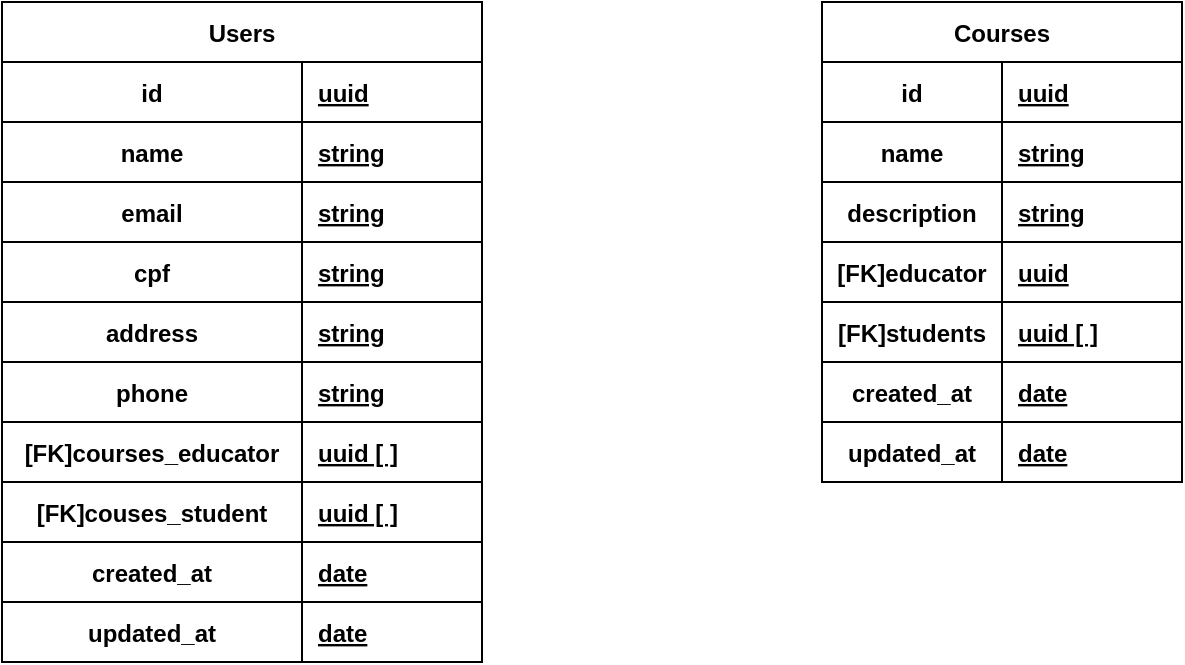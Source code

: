 <mxfile version="14.5.6" type="github">
  <diagram id="C5RBs43oDa-KdzZeNtuy" name="Page-1">
    <mxGraphModel dx="936" dy="500" grid="1" gridSize="10" guides="1" tooltips="1" connect="1" arrows="1" fold="1" page="1" pageScale="1" pageWidth="827" pageHeight="1169" math="0" shadow="0">
      <root>
        <mxCell id="WIyWlLk6GJQsqaUBKTNV-0" />
        <mxCell id="WIyWlLk6GJQsqaUBKTNV-1" parent="WIyWlLk6GJQsqaUBKTNV-0" />
        <mxCell id="lphjbVHuEzb35gzsoEak-91" value="Users" style="shape=table;startSize=30;container=1;collapsible=1;childLayout=tableLayout;fixedRows=1;rowLines=0;fontStyle=1;align=center;resizeLast=1;" vertex="1" parent="WIyWlLk6GJQsqaUBKTNV-1">
          <mxGeometry x="40" y="190" width="240" height="330" as="geometry" />
        </mxCell>
        <mxCell id="lphjbVHuEzb35gzsoEak-95" value="" style="shape=partialRectangle;collapsible=0;dropTarget=0;pointerEvents=0;fillColor=none;top=0;left=0;bottom=1;right=0;points=[[0,0.5],[1,0.5]];portConstraint=eastwest;" vertex="1" parent="lphjbVHuEzb35gzsoEak-91">
          <mxGeometry y="30" width="240" height="30" as="geometry" />
        </mxCell>
        <mxCell id="lphjbVHuEzb35gzsoEak-96" value="id" style="shape=partialRectangle;connectable=0;fillColor=none;top=0;left=0;bottom=0;right=0;fontStyle=1;overflow=hidden;" vertex="1" parent="lphjbVHuEzb35gzsoEak-95">
          <mxGeometry width="150" height="30" as="geometry" />
        </mxCell>
        <mxCell id="lphjbVHuEzb35gzsoEak-97" value="uuid" style="shape=partialRectangle;connectable=0;fillColor=none;top=0;left=0;bottom=0;right=0;align=left;spacingLeft=6;fontStyle=5;overflow=hidden;" vertex="1" parent="lphjbVHuEzb35gzsoEak-95">
          <mxGeometry x="150" width="90" height="30" as="geometry" />
        </mxCell>
        <mxCell id="lphjbVHuEzb35gzsoEak-107" value="" style="shape=partialRectangle;collapsible=0;dropTarget=0;pointerEvents=0;fillColor=none;top=0;left=0;bottom=1;right=0;points=[[0,0.5],[1,0.5]];portConstraint=eastwest;" vertex="1" parent="lphjbVHuEzb35gzsoEak-91">
          <mxGeometry y="60" width="240" height="30" as="geometry" />
        </mxCell>
        <mxCell id="lphjbVHuEzb35gzsoEak-108" value="name" style="shape=partialRectangle;connectable=0;fillColor=none;top=0;left=0;bottom=0;right=0;fontStyle=1;overflow=hidden;" vertex="1" parent="lphjbVHuEzb35gzsoEak-107">
          <mxGeometry width="150" height="30" as="geometry" />
        </mxCell>
        <mxCell id="lphjbVHuEzb35gzsoEak-109" value="string" style="shape=partialRectangle;connectable=0;fillColor=none;top=0;left=0;bottom=0;right=0;align=left;spacingLeft=6;fontStyle=5;overflow=hidden;" vertex="1" parent="lphjbVHuEzb35gzsoEak-107">
          <mxGeometry x="150" width="90" height="30" as="geometry" />
        </mxCell>
        <mxCell id="lphjbVHuEzb35gzsoEak-104" value="" style="shape=partialRectangle;collapsible=0;dropTarget=0;pointerEvents=0;fillColor=none;top=0;left=0;bottom=1;right=0;points=[[0,0.5],[1,0.5]];portConstraint=eastwest;" vertex="1" parent="lphjbVHuEzb35gzsoEak-91">
          <mxGeometry y="90" width="240" height="30" as="geometry" />
        </mxCell>
        <mxCell id="lphjbVHuEzb35gzsoEak-105" value="email" style="shape=partialRectangle;connectable=0;fillColor=none;top=0;left=0;bottom=0;right=0;fontStyle=1;overflow=hidden;" vertex="1" parent="lphjbVHuEzb35gzsoEak-104">
          <mxGeometry width="150" height="30" as="geometry" />
        </mxCell>
        <mxCell id="lphjbVHuEzb35gzsoEak-106" value="string" style="shape=partialRectangle;connectable=0;fillColor=none;top=0;left=0;bottom=0;right=0;align=left;spacingLeft=6;fontStyle=5;overflow=hidden;" vertex="1" parent="lphjbVHuEzb35gzsoEak-104">
          <mxGeometry x="150" width="90" height="30" as="geometry" />
        </mxCell>
        <mxCell id="lphjbVHuEzb35gzsoEak-110" value="" style="shape=partialRectangle;collapsible=0;dropTarget=0;pointerEvents=0;fillColor=none;top=0;left=0;bottom=1;right=0;points=[[0,0.5],[1,0.5]];portConstraint=eastwest;" vertex="1" parent="lphjbVHuEzb35gzsoEak-91">
          <mxGeometry y="120" width="240" height="30" as="geometry" />
        </mxCell>
        <mxCell id="lphjbVHuEzb35gzsoEak-111" value="cpf" style="shape=partialRectangle;connectable=0;fillColor=none;top=0;left=0;bottom=0;right=0;fontStyle=1;overflow=hidden;" vertex="1" parent="lphjbVHuEzb35gzsoEak-110">
          <mxGeometry width="150" height="30" as="geometry" />
        </mxCell>
        <mxCell id="lphjbVHuEzb35gzsoEak-112" value="string" style="shape=partialRectangle;connectable=0;fillColor=none;top=0;left=0;bottom=0;right=0;align=left;spacingLeft=6;fontStyle=5;overflow=hidden;" vertex="1" parent="lphjbVHuEzb35gzsoEak-110">
          <mxGeometry x="150" width="90" height="30" as="geometry" />
        </mxCell>
        <mxCell id="lphjbVHuEzb35gzsoEak-115" value="" style="shape=partialRectangle;collapsible=0;dropTarget=0;pointerEvents=0;fillColor=none;top=0;left=0;bottom=1;right=0;points=[[0,0.5],[1,0.5]];portConstraint=eastwest;" vertex="1" parent="lphjbVHuEzb35gzsoEak-91">
          <mxGeometry y="150" width="240" height="30" as="geometry" />
        </mxCell>
        <mxCell id="lphjbVHuEzb35gzsoEak-116" value="address" style="shape=partialRectangle;connectable=0;fillColor=none;top=0;left=0;bottom=0;right=0;fontStyle=1;overflow=hidden;" vertex="1" parent="lphjbVHuEzb35gzsoEak-115">
          <mxGeometry width="150" height="30" as="geometry" />
        </mxCell>
        <mxCell id="lphjbVHuEzb35gzsoEak-117" value="string" style="shape=partialRectangle;connectable=0;fillColor=none;top=0;left=0;bottom=0;right=0;align=left;spacingLeft=6;fontStyle=5;overflow=hidden;" vertex="1" parent="lphjbVHuEzb35gzsoEak-115">
          <mxGeometry x="150" width="90" height="30" as="geometry" />
        </mxCell>
        <mxCell id="lphjbVHuEzb35gzsoEak-118" value="" style="shape=partialRectangle;collapsible=0;dropTarget=0;pointerEvents=0;fillColor=none;top=0;left=0;bottom=1;right=0;points=[[0,0.5],[1,0.5]];portConstraint=eastwest;" vertex="1" parent="lphjbVHuEzb35gzsoEak-91">
          <mxGeometry y="180" width="240" height="30" as="geometry" />
        </mxCell>
        <mxCell id="lphjbVHuEzb35gzsoEak-119" value="phone" style="shape=partialRectangle;connectable=0;fillColor=none;top=0;left=0;bottom=0;right=0;fontStyle=1;overflow=hidden;" vertex="1" parent="lphjbVHuEzb35gzsoEak-118">
          <mxGeometry width="150" height="30" as="geometry" />
        </mxCell>
        <mxCell id="lphjbVHuEzb35gzsoEak-120" value="string" style="shape=partialRectangle;connectable=0;fillColor=none;top=0;left=0;bottom=0;right=0;align=left;spacingLeft=6;fontStyle=5;overflow=hidden;" vertex="1" parent="lphjbVHuEzb35gzsoEak-118">
          <mxGeometry x="150" width="90" height="30" as="geometry" />
        </mxCell>
        <mxCell id="lphjbVHuEzb35gzsoEak-190" value="" style="shape=partialRectangle;collapsible=0;dropTarget=0;pointerEvents=0;fillColor=none;top=0;left=0;bottom=1;right=0;points=[[0,0.5],[1,0.5]];portConstraint=eastwest;" vertex="1" parent="lphjbVHuEzb35gzsoEak-91">
          <mxGeometry y="210" width="240" height="30" as="geometry" />
        </mxCell>
        <mxCell id="lphjbVHuEzb35gzsoEak-191" value="[FK]courses_educator" style="shape=partialRectangle;connectable=0;fillColor=none;top=0;left=0;bottom=0;right=0;fontStyle=1;overflow=hidden;" vertex="1" parent="lphjbVHuEzb35gzsoEak-190">
          <mxGeometry width="150" height="30" as="geometry" />
        </mxCell>
        <mxCell id="lphjbVHuEzb35gzsoEak-192" value="uuid [ ]" style="shape=partialRectangle;connectable=0;fillColor=none;top=0;left=0;bottom=0;right=0;align=left;spacingLeft=6;fontStyle=5;overflow=hidden;" vertex="1" parent="lphjbVHuEzb35gzsoEak-190">
          <mxGeometry x="150" width="90" height="30" as="geometry" />
        </mxCell>
        <mxCell id="lphjbVHuEzb35gzsoEak-193" value="" style="shape=partialRectangle;collapsible=0;dropTarget=0;pointerEvents=0;fillColor=none;top=0;left=0;bottom=1;right=0;points=[[0,0.5],[1,0.5]];portConstraint=eastwest;" vertex="1" parent="lphjbVHuEzb35gzsoEak-91">
          <mxGeometry y="240" width="240" height="30" as="geometry" />
        </mxCell>
        <mxCell id="lphjbVHuEzb35gzsoEak-194" value="[FK]couses_student" style="shape=partialRectangle;connectable=0;fillColor=none;top=0;left=0;bottom=0;right=0;fontStyle=1;overflow=hidden;" vertex="1" parent="lphjbVHuEzb35gzsoEak-193">
          <mxGeometry width="150" height="30" as="geometry" />
        </mxCell>
        <mxCell id="lphjbVHuEzb35gzsoEak-195" value="uuid [ ]" style="shape=partialRectangle;connectable=0;fillColor=none;top=0;left=0;bottom=0;right=0;align=left;spacingLeft=6;fontStyle=5;overflow=hidden;" vertex="1" parent="lphjbVHuEzb35gzsoEak-193">
          <mxGeometry x="150" width="90" height="30" as="geometry" />
        </mxCell>
        <mxCell id="lphjbVHuEzb35gzsoEak-124" value="" style="shape=partialRectangle;collapsible=0;dropTarget=0;pointerEvents=0;fillColor=none;top=0;left=0;bottom=1;right=0;points=[[0,0.5],[1,0.5]];portConstraint=eastwest;" vertex="1" parent="lphjbVHuEzb35gzsoEak-91">
          <mxGeometry y="270" width="240" height="30" as="geometry" />
        </mxCell>
        <mxCell id="lphjbVHuEzb35gzsoEak-125" value="created_at" style="shape=partialRectangle;connectable=0;fillColor=none;top=0;left=0;bottom=0;right=0;fontStyle=1;overflow=hidden;" vertex="1" parent="lphjbVHuEzb35gzsoEak-124">
          <mxGeometry width="150" height="30" as="geometry" />
        </mxCell>
        <mxCell id="lphjbVHuEzb35gzsoEak-126" value="date" style="shape=partialRectangle;connectable=0;fillColor=none;top=0;left=0;bottom=0;right=0;align=left;spacingLeft=6;fontStyle=5;overflow=hidden;" vertex="1" parent="lphjbVHuEzb35gzsoEak-124">
          <mxGeometry x="150" width="90" height="30" as="geometry" />
        </mxCell>
        <mxCell id="lphjbVHuEzb35gzsoEak-127" value="" style="shape=partialRectangle;collapsible=0;dropTarget=0;pointerEvents=0;fillColor=none;top=0;left=0;bottom=1;right=0;points=[[0,0.5],[1,0.5]];portConstraint=eastwest;" vertex="1" parent="lphjbVHuEzb35gzsoEak-91">
          <mxGeometry y="300" width="240" height="30" as="geometry" />
        </mxCell>
        <mxCell id="lphjbVHuEzb35gzsoEak-128" value="updated_at" style="shape=partialRectangle;connectable=0;fillColor=none;top=0;left=0;bottom=0;right=0;fontStyle=1;overflow=hidden;" vertex="1" parent="lphjbVHuEzb35gzsoEak-127">
          <mxGeometry width="150" height="30" as="geometry" />
        </mxCell>
        <mxCell id="lphjbVHuEzb35gzsoEak-129" value="date" style="shape=partialRectangle;connectable=0;fillColor=none;top=0;left=0;bottom=0;right=0;align=left;spacingLeft=6;fontStyle=5;overflow=hidden;" vertex="1" parent="lphjbVHuEzb35gzsoEak-127">
          <mxGeometry x="150" width="90" height="30" as="geometry" />
        </mxCell>
        <mxCell id="lphjbVHuEzb35gzsoEak-130" value="Courses" style="shape=table;startSize=30;container=1;collapsible=1;childLayout=tableLayout;fixedRows=1;rowLines=0;fontStyle=1;align=center;resizeLast=1;" vertex="1" parent="WIyWlLk6GJQsqaUBKTNV-1">
          <mxGeometry x="450" y="190" width="180" height="240" as="geometry" />
        </mxCell>
        <mxCell id="lphjbVHuEzb35gzsoEak-131" value="" style="shape=partialRectangle;collapsible=0;dropTarget=0;pointerEvents=0;fillColor=none;top=0;left=0;bottom=1;right=0;points=[[0,0.5],[1,0.5]];portConstraint=eastwest;" vertex="1" parent="lphjbVHuEzb35gzsoEak-130">
          <mxGeometry y="30" width="180" height="30" as="geometry" />
        </mxCell>
        <mxCell id="lphjbVHuEzb35gzsoEak-132" value="id" style="shape=partialRectangle;connectable=0;fillColor=none;top=0;left=0;bottom=0;right=0;fontStyle=1;overflow=hidden;" vertex="1" parent="lphjbVHuEzb35gzsoEak-131">
          <mxGeometry width="90" height="30" as="geometry" />
        </mxCell>
        <mxCell id="lphjbVHuEzb35gzsoEak-133" value="uuid" style="shape=partialRectangle;connectable=0;fillColor=none;top=0;left=0;bottom=0;right=0;align=left;spacingLeft=6;fontStyle=5;overflow=hidden;" vertex="1" parent="lphjbVHuEzb35gzsoEak-131">
          <mxGeometry x="90" width="90" height="30" as="geometry" />
        </mxCell>
        <mxCell id="lphjbVHuEzb35gzsoEak-134" value="" style="shape=partialRectangle;collapsible=0;dropTarget=0;pointerEvents=0;fillColor=none;top=0;left=0;bottom=1;right=0;points=[[0,0.5],[1,0.5]];portConstraint=eastwest;" vertex="1" parent="lphjbVHuEzb35gzsoEak-130">
          <mxGeometry y="60" width="180" height="30" as="geometry" />
        </mxCell>
        <mxCell id="lphjbVHuEzb35gzsoEak-135" value="name" style="shape=partialRectangle;connectable=0;fillColor=none;top=0;left=0;bottom=0;right=0;fontStyle=1;overflow=hidden;" vertex="1" parent="lphjbVHuEzb35gzsoEak-134">
          <mxGeometry width="90" height="30" as="geometry" />
        </mxCell>
        <mxCell id="lphjbVHuEzb35gzsoEak-136" value="string" style="shape=partialRectangle;connectable=0;fillColor=none;top=0;left=0;bottom=0;right=0;align=left;spacingLeft=6;fontStyle=5;overflow=hidden;" vertex="1" parent="lphjbVHuEzb35gzsoEak-134">
          <mxGeometry x="90" width="90" height="30" as="geometry" />
        </mxCell>
        <mxCell id="lphjbVHuEzb35gzsoEak-137" value="" style="shape=partialRectangle;collapsible=0;dropTarget=0;pointerEvents=0;fillColor=none;top=0;left=0;bottom=1;right=0;points=[[0,0.5],[1,0.5]];portConstraint=eastwest;" vertex="1" parent="lphjbVHuEzb35gzsoEak-130">
          <mxGeometry y="90" width="180" height="30" as="geometry" />
        </mxCell>
        <mxCell id="lphjbVHuEzb35gzsoEak-138" value="description" style="shape=partialRectangle;connectable=0;fillColor=none;top=0;left=0;bottom=0;right=0;fontStyle=1;overflow=hidden;" vertex="1" parent="lphjbVHuEzb35gzsoEak-137">
          <mxGeometry width="90" height="30" as="geometry" />
        </mxCell>
        <mxCell id="lphjbVHuEzb35gzsoEak-139" value="string" style="shape=partialRectangle;connectable=0;fillColor=none;top=0;left=0;bottom=0;right=0;align=left;spacingLeft=6;fontStyle=5;overflow=hidden;" vertex="1" parent="lphjbVHuEzb35gzsoEak-137">
          <mxGeometry x="90" width="90" height="30" as="geometry" />
        </mxCell>
        <mxCell id="lphjbVHuEzb35gzsoEak-158" value="" style="shape=partialRectangle;collapsible=0;dropTarget=0;pointerEvents=0;fillColor=none;top=0;left=0;bottom=1;right=0;points=[[0,0.5],[1,0.5]];portConstraint=eastwest;" vertex="1" parent="lphjbVHuEzb35gzsoEak-130">
          <mxGeometry y="120" width="180" height="30" as="geometry" />
        </mxCell>
        <mxCell id="lphjbVHuEzb35gzsoEak-159" value="[FK]educator" style="shape=partialRectangle;connectable=0;fillColor=none;top=0;left=0;bottom=0;right=0;fontStyle=1;overflow=hidden;" vertex="1" parent="lphjbVHuEzb35gzsoEak-158">
          <mxGeometry width="90" height="30" as="geometry" />
        </mxCell>
        <mxCell id="lphjbVHuEzb35gzsoEak-160" value="uuid" style="shape=partialRectangle;connectable=0;fillColor=none;top=0;left=0;bottom=0;right=0;align=left;spacingLeft=6;fontStyle=5;overflow=hidden;" vertex="1" parent="lphjbVHuEzb35gzsoEak-158">
          <mxGeometry x="90" width="90" height="30" as="geometry" />
        </mxCell>
        <mxCell id="lphjbVHuEzb35gzsoEak-155" value="" style="shape=partialRectangle;collapsible=0;dropTarget=0;pointerEvents=0;fillColor=none;top=0;left=0;bottom=1;right=0;points=[[0,0.5],[1,0.5]];portConstraint=eastwest;" vertex="1" parent="lphjbVHuEzb35gzsoEak-130">
          <mxGeometry y="150" width="180" height="30" as="geometry" />
        </mxCell>
        <mxCell id="lphjbVHuEzb35gzsoEak-156" value="[FK]students" style="shape=partialRectangle;connectable=0;fillColor=none;top=0;left=0;bottom=0;right=0;fontStyle=1;overflow=hidden;" vertex="1" parent="lphjbVHuEzb35gzsoEak-155">
          <mxGeometry width="90" height="30" as="geometry" />
        </mxCell>
        <mxCell id="lphjbVHuEzb35gzsoEak-157" value="uuid [ ]" style="shape=partialRectangle;connectable=0;fillColor=none;top=0;left=0;bottom=0;right=0;align=left;spacingLeft=6;fontStyle=5;overflow=hidden;" vertex="1" parent="lphjbVHuEzb35gzsoEak-155">
          <mxGeometry x="90" width="90" height="30" as="geometry" />
        </mxCell>
        <mxCell id="lphjbVHuEzb35gzsoEak-149" value="" style="shape=partialRectangle;collapsible=0;dropTarget=0;pointerEvents=0;fillColor=none;top=0;left=0;bottom=1;right=0;points=[[0,0.5],[1,0.5]];portConstraint=eastwest;" vertex="1" parent="lphjbVHuEzb35gzsoEak-130">
          <mxGeometry y="180" width="180" height="30" as="geometry" />
        </mxCell>
        <mxCell id="lphjbVHuEzb35gzsoEak-150" value="created_at" style="shape=partialRectangle;connectable=0;fillColor=none;top=0;left=0;bottom=0;right=0;fontStyle=1;overflow=hidden;" vertex="1" parent="lphjbVHuEzb35gzsoEak-149">
          <mxGeometry width="90" height="30" as="geometry" />
        </mxCell>
        <mxCell id="lphjbVHuEzb35gzsoEak-151" value="date" style="shape=partialRectangle;connectable=0;fillColor=none;top=0;left=0;bottom=0;right=0;align=left;spacingLeft=6;fontStyle=5;overflow=hidden;" vertex="1" parent="lphjbVHuEzb35gzsoEak-149">
          <mxGeometry x="90" width="90" height="30" as="geometry" />
        </mxCell>
        <mxCell id="lphjbVHuEzb35gzsoEak-152" value="" style="shape=partialRectangle;collapsible=0;dropTarget=0;pointerEvents=0;fillColor=none;top=0;left=0;bottom=1;right=0;points=[[0,0.5],[1,0.5]];portConstraint=eastwest;" vertex="1" parent="lphjbVHuEzb35gzsoEak-130">
          <mxGeometry y="210" width="180" height="30" as="geometry" />
        </mxCell>
        <mxCell id="lphjbVHuEzb35gzsoEak-153" value="updated_at" style="shape=partialRectangle;connectable=0;fillColor=none;top=0;left=0;bottom=0;right=0;fontStyle=1;overflow=hidden;" vertex="1" parent="lphjbVHuEzb35gzsoEak-152">
          <mxGeometry width="90" height="30" as="geometry" />
        </mxCell>
        <mxCell id="lphjbVHuEzb35gzsoEak-154" value="date" style="shape=partialRectangle;connectable=0;fillColor=none;top=0;left=0;bottom=0;right=0;align=left;spacingLeft=6;fontStyle=5;overflow=hidden;" vertex="1" parent="lphjbVHuEzb35gzsoEak-152">
          <mxGeometry x="90" width="90" height="30" as="geometry" />
        </mxCell>
      </root>
    </mxGraphModel>
  </diagram>
</mxfile>
